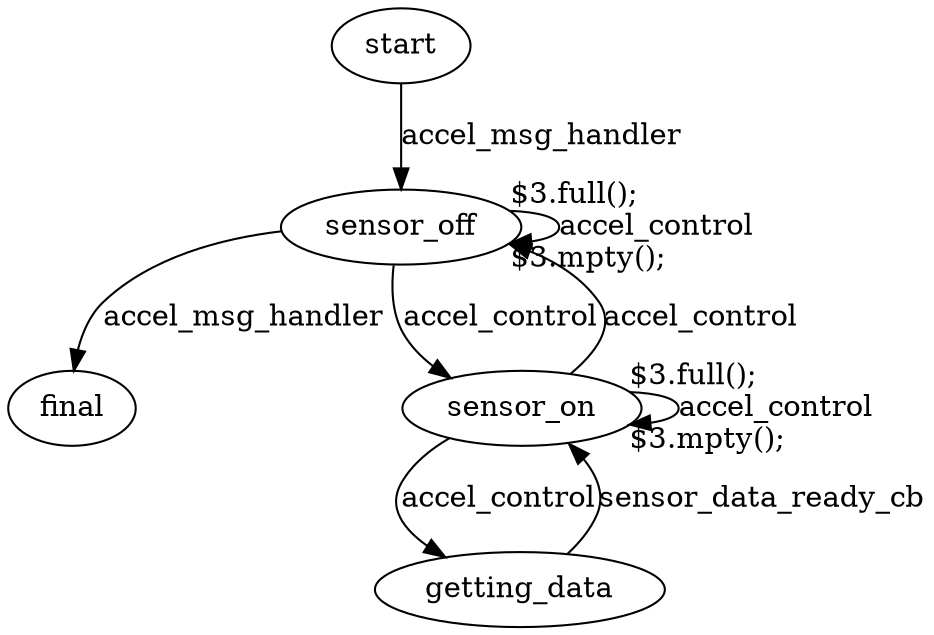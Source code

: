 digraph accel_sensor {

    start -> sensor_off 
        [label="accel_msg_handler",taillabel="",headlabel=""];

    sensor_off -> final
        [label="accel_msg_handler",taillabel="",headlabel=""];

    sensor_off -> sensor_off
        [label="accel_control",taillabel="$3.full();",headlabel="$3.mpty();"];

    sensor_off -> sensor_on
        [label="accel_control",taillabel="",headlabel=""];

    sensor_on -> sensor_on
        [label="accel_control",taillabel="$3.full();",headlabel="$3.mpty();"];

    sensor_on -> sensor_off
        [label="accel_control",taillabel="",headlabel=""];

    sensor_on -> getting_data
        [label="accel_control",taillabel="",headlabel=""];

    getting_data -> sensor_on
        [label="sensor_data_ready_cb",taillabel="",headlabel=""];

}




